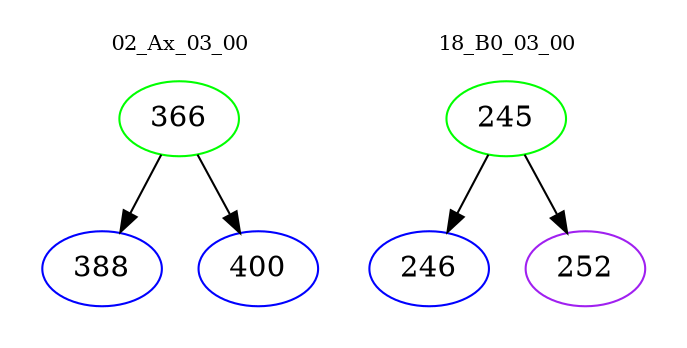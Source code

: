 digraph{
subgraph cluster_0 {
color = white
label = "02_Ax_03_00";
fontsize=10;
T0_366 [label="366", color="green"]
T0_366 -> T0_388 [color="black"]
T0_388 [label="388", color="blue"]
T0_366 -> T0_400 [color="black"]
T0_400 [label="400", color="blue"]
}
subgraph cluster_1 {
color = white
label = "18_B0_03_00";
fontsize=10;
T1_245 [label="245", color="green"]
T1_245 -> T1_246 [color="black"]
T1_246 [label="246", color="blue"]
T1_245 -> T1_252 [color="black"]
T1_252 [label="252", color="purple"]
}
}
